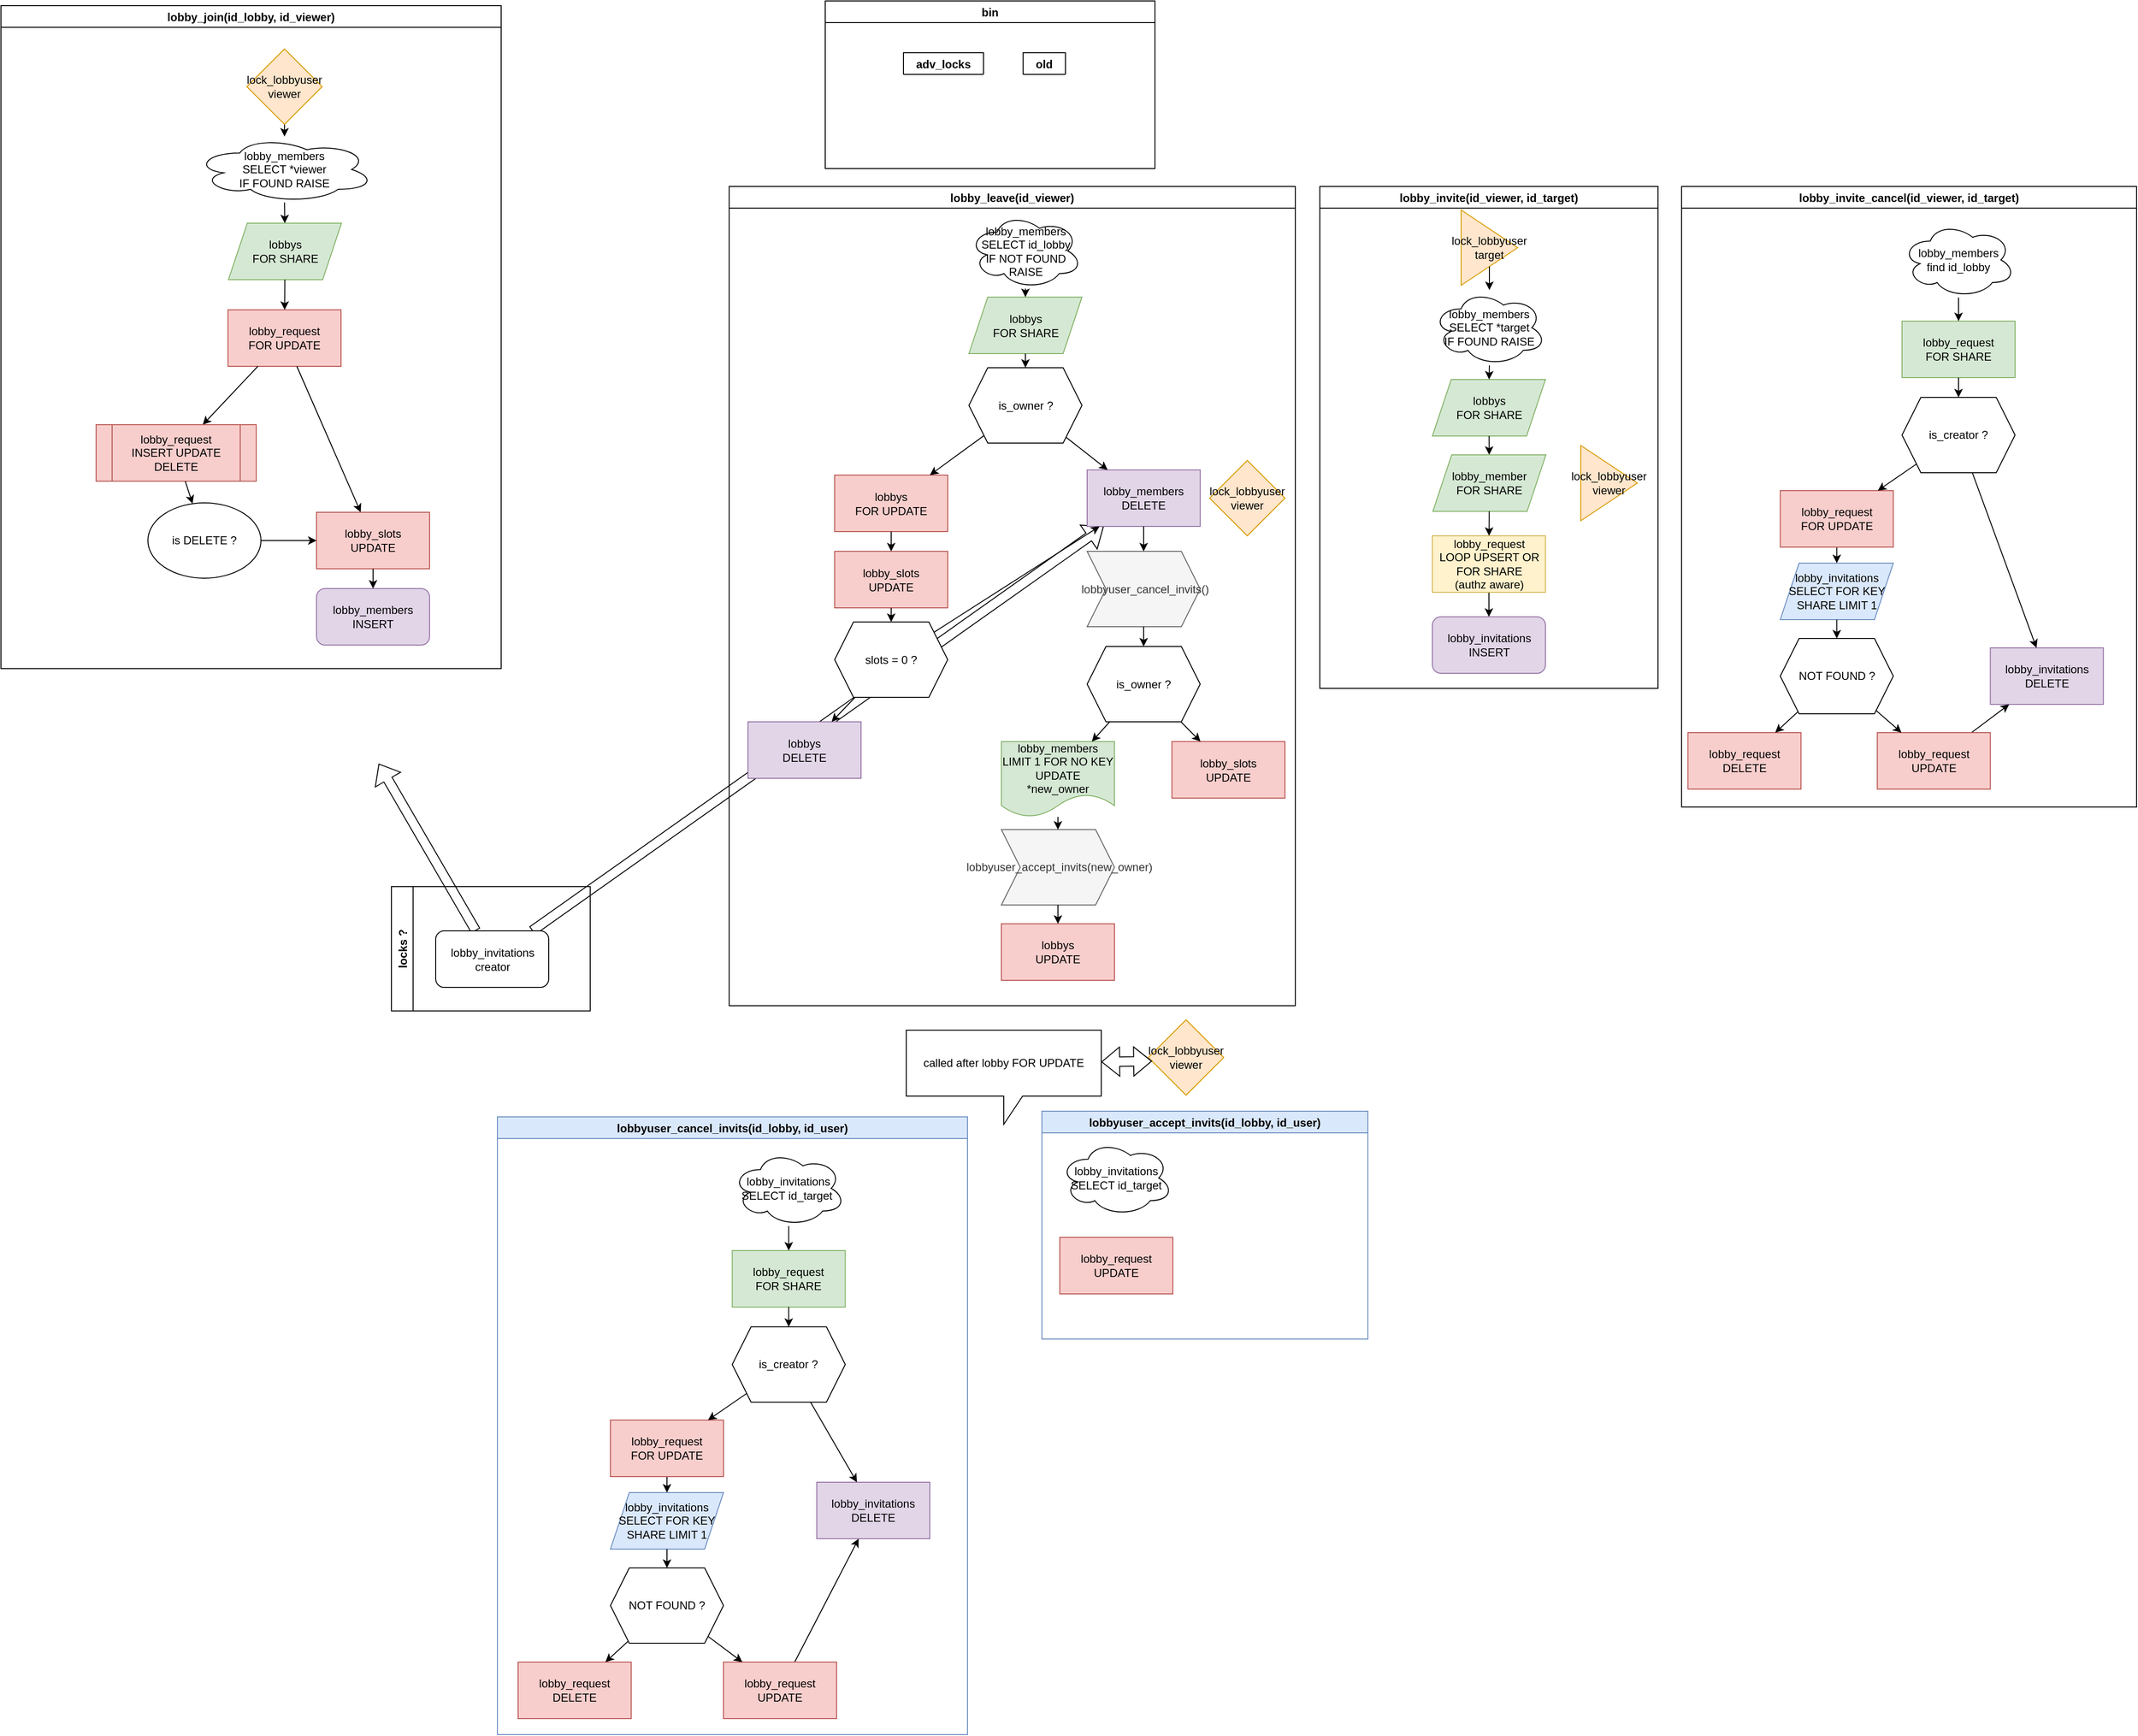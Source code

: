 <mxfile version="17.4.2" type="device"><diagram id="5n8HYII4dps_oQGfJcv4" name="Page-1"><mxGraphModel dx="3278" dy="1529" grid="0" gridSize="10" guides="1" tooltips="1" connect="1" arrows="1" fold="1" page="0" pageScale="1" pageWidth="827" pageHeight="1169" math="0" shadow="0"><root><mxCell id="0"/><mxCell id="1" parent="0"/><mxCell id="hnQhY3ajIWxAGkXiq8hO-2" value="" style="shape=flexArrow;endArrow=classic;html=1;rounded=0;" parent="1" source="hnQhY3ajIWxAGkXiq8hO-4" edge="1"><mxGeometry width="50" height="50" relative="1" as="geometry"><mxPoint x="-681" y="808" as="sourcePoint"/><mxPoint x="-715" y="590" as="targetPoint"/></mxGeometry></mxCell><mxCell id="hnQhY3ajIWxAGkXiq8hO-3" value="" style="shape=flexArrow;endArrow=classic;html=1;rounded=0;" parent="1" source="hnQhY3ajIWxAGkXiq8hO-4" target="jAlTLmNeURXq8MkzZGfx-34" edge="1"><mxGeometry width="50" height="50" relative="1" as="geometry"><mxPoint x="-600" y="710" as="sourcePoint"/><mxPoint x="-578.335" y="339" as="targetPoint"/></mxGeometry></mxCell><mxCell id="jAlTLmNeURXq8MkzZGfx-23" value="lobby_join(id_lobby, id_viewer)" style="swimlane;" parent="1" vertex="1"><mxGeometry x="-1116" y="-215" width="531" height="704" as="geometry"><mxRectangle x="-1070" y="6" width="87" height="23" as="alternateBounds"/></mxGeometry></mxCell><mxCell id="jAlTLmNeURXq8MkzZGfx-2" value="lobby_members&lt;br&gt;SELECT *viewer&lt;br&gt;IF FOUND RAISE" style="ellipse;shape=cloud;whiteSpace=wrap;html=1;" parent="jAlTLmNeURXq8MkzZGfx-23" vertex="1"><mxGeometry x="206" y="139" width="190" height="70" as="geometry"/></mxCell><mxCell id="jAlTLmNeURXq8MkzZGfx-5" value="lobbys&lt;br&gt;FOR SHARE" style="shape=parallelogram;perimeter=parallelogramPerimeter;whiteSpace=wrap;html=1;fixedSize=1;fillColor=#d5e8d4;strokeColor=#82b366;" parent="jAlTLmNeURXq8MkzZGfx-23" vertex="1"><mxGeometry x="241.5" y="231" width="120" height="60" as="geometry"/></mxCell><mxCell id="jAlTLmNeURXq8MkzZGfx-6" value="lobby_request&lt;br&gt;FOR UPDATE" style="rounded=0;whiteSpace=wrap;html=1;fillColor=#f8cecc;strokeColor=#b85450;" parent="jAlTLmNeURXq8MkzZGfx-23" vertex="1"><mxGeometry x="241" y="323" width="120" height="60" as="geometry"/></mxCell><mxCell id="jAlTLmNeURXq8MkzZGfx-8" value="" style="endArrow=classic;html=1;rounded=0;" parent="jAlTLmNeURXq8MkzZGfx-23" source="jAlTLmNeURXq8MkzZGfx-6" target="jAlTLmNeURXq8MkzZGfx-18" edge="1"><mxGeometry width="50" height="50" relative="1" as="geometry"><mxPoint x="206" y="406" as="sourcePoint"/><mxPoint x="254.333" y="511" as="targetPoint"/></mxGeometry></mxCell><mxCell id="jAlTLmNeURXq8MkzZGfx-9" value="" style="endArrow=classic;html=1;rounded=0;" parent="jAlTLmNeURXq8MkzZGfx-23" source="jAlTLmNeURXq8MkzZGfx-6" target="jAlTLmNeURXq8MkzZGfx-19" edge="1"><mxGeometry width="50" height="50" relative="1" as="geometry"><mxPoint x="292.25" y="456" as="sourcePoint"/><mxPoint x="395.111" y="511" as="targetPoint"/></mxGeometry></mxCell><mxCell id="jAlTLmNeURXq8MkzZGfx-12" value="" style="endArrow=classic;html=1;rounded=0;" parent="jAlTLmNeURXq8MkzZGfx-23" source="jAlTLmNeURXq8MkzZGfx-17" target="jAlTLmNeURXq8MkzZGfx-2" edge="1"><mxGeometry width="50" height="50" relative="1" as="geometry"><mxPoint x="301" y="94" as="sourcePoint"/><mxPoint x="706" y="366" as="targetPoint"/></mxGeometry></mxCell><mxCell id="jAlTLmNeURXq8MkzZGfx-13" value="" style="endArrow=classic;html=1;rounded=0;" parent="jAlTLmNeURXq8MkzZGfx-23" source="jAlTLmNeURXq8MkzZGfx-2" target="jAlTLmNeURXq8MkzZGfx-5" edge="1"><mxGeometry width="50" height="50" relative="1" as="geometry"><mxPoint x="656" y="416" as="sourcePoint"/><mxPoint x="416" y="276" as="targetPoint"/></mxGeometry></mxCell><mxCell id="jAlTLmNeURXq8MkzZGfx-14" value="" style="endArrow=classic;html=1;rounded=0;" parent="jAlTLmNeURXq8MkzZGfx-23" source="jAlTLmNeURXq8MkzZGfx-5" target="jAlTLmNeURXq8MkzZGfx-6" edge="1"><mxGeometry width="50" height="50" relative="1" as="geometry"><mxPoint x="311" y="286" as="sourcePoint"/><mxPoint x="311" y="246" as="targetPoint"/></mxGeometry></mxCell><mxCell id="jAlTLmNeURXq8MkzZGfx-17" value="lock_lobbyuser&lt;br&gt;viewer" style="rhombus;whiteSpace=wrap;html=1;fillColor=#ffe6cc;strokeColor=#d79b00;" parent="jAlTLmNeURXq8MkzZGfx-23" vertex="1"><mxGeometry x="261" y="46" width="80" height="80" as="geometry"/></mxCell><mxCell id="jAlTLmNeURXq8MkzZGfx-19" value="lobby_slots&lt;br&gt;UPDATE" style="rounded=0;whiteSpace=wrap;html=1;fillColor=#f8cecc;strokeColor=#b85450;" parent="jAlTLmNeURXq8MkzZGfx-23" vertex="1"><mxGeometry x="335" y="538" width="120" height="60" as="geometry"/></mxCell><mxCell id="jAlTLmNeURXq8MkzZGfx-20" value="lobby_members&lt;br&gt;INSERT" style="rounded=1;whiteSpace=wrap;html=1;fillColor=#e1d5e7;strokeColor=#9673a6;" parent="jAlTLmNeURXq8MkzZGfx-23" vertex="1"><mxGeometry x="335" y="619" width="120" height="60" as="geometry"/></mxCell><mxCell id="jAlTLmNeURXq8MkzZGfx-21" value="" style="endArrow=classic;html=1;rounded=0;" parent="jAlTLmNeURXq8MkzZGfx-23" source="jAlTLmNeURXq8MkzZGfx-19" target="jAlTLmNeURXq8MkzZGfx-20" edge="1"><mxGeometry width="50" height="50" relative="1" as="geometry"><mxPoint x="335.307" y="446" as="sourcePoint"/><mxPoint x="460" y="467" as="targetPoint"/></mxGeometry></mxCell><mxCell id="jAlTLmNeURXq8MkzZGfx-18" value="lobby_request&lt;br&gt;INSERT UPDATE DELETE" style="shape=process;whiteSpace=wrap;html=1;backgroundOutline=1;fillColor=#f8cecc;strokeColor=#b85450;" parent="jAlTLmNeURXq8MkzZGfx-23" vertex="1"><mxGeometry x="101" y="445" width="170" height="60" as="geometry"/></mxCell><mxCell id="Qg63kXAgQYJ6mXAfK4Oy-2" value="is DELETE ?" style="ellipse;whiteSpace=wrap;html=1;" parent="jAlTLmNeURXq8MkzZGfx-23" vertex="1"><mxGeometry x="156" y="528" width="120" height="80" as="geometry"/></mxCell><mxCell id="Qg63kXAgQYJ6mXAfK4Oy-3" value="" style="endArrow=classic;html=1;rounded=0;" parent="jAlTLmNeURXq8MkzZGfx-23" source="Qg63kXAgQYJ6mXAfK4Oy-2" target="jAlTLmNeURXq8MkzZGfx-19" edge="1"><mxGeometry width="50" height="50" relative="1" as="geometry"><mxPoint x="325.242" y="377" as="sourcePoint"/><mxPoint x="390.758" y="515" as="targetPoint"/></mxGeometry></mxCell><mxCell id="Qg63kXAgQYJ6mXAfK4Oy-4" value="" style="endArrow=classic;html=1;rounded=0;" parent="jAlTLmNeURXq8MkzZGfx-23" source="jAlTLmNeURXq8MkzZGfx-18" target="Qg63kXAgQYJ6mXAfK4Oy-2" edge="1"><mxGeometry width="50" height="50" relative="1" as="geometry"><mxPoint x="325.242" y="377" as="sourcePoint"/><mxPoint x="390.758" y="515" as="targetPoint"/></mxGeometry></mxCell><mxCell id="jAlTLmNeURXq8MkzZGfx-24" value="lobby_leave(id_viewer)" style="swimlane;" parent="1" vertex="1"><mxGeometry x="-343" y="-23" width="601" height="870" as="geometry"><mxRectangle x="-152" y="-74" width="96" height="23" as="alternateBounds"/></mxGeometry></mxCell><mxCell id="jAlTLmNeURXq8MkzZGfx-25" value="lobby_members&lt;br&gt;SELECT id_lobby&lt;br&gt;IF NOT FOUND RAISE" style="ellipse;shape=cloud;whiteSpace=wrap;html=1;" parent="jAlTLmNeURXq8MkzZGfx-24" vertex="1"><mxGeometry x="254.5" y="28.5" width="120" height="80" as="geometry"/></mxCell><mxCell id="jAlTLmNeURXq8MkzZGfx-26" value="lobbys&lt;br&gt;FOR SHARE" style="shape=parallelogram;perimeter=parallelogramPerimeter;whiteSpace=wrap;html=1;fixedSize=1;fillColor=#d5e8d4;strokeColor=#82b366;" parent="jAlTLmNeURXq8MkzZGfx-24" vertex="1"><mxGeometry x="254.5" y="117.5" width="120" height="60" as="geometry"/></mxCell><mxCell id="jAlTLmNeURXq8MkzZGfx-28" value="is_owner ?" style="shape=hexagon;perimeter=hexagonPerimeter2;whiteSpace=wrap;html=1;fixedSize=1;" parent="jAlTLmNeURXq8MkzZGfx-24" vertex="1"><mxGeometry x="254.5" y="192.5" width="120" height="80" as="geometry"/></mxCell><mxCell id="jAlTLmNeURXq8MkzZGfx-30" value="lobbys&lt;br&gt;FOR UPDATE" style="rounded=0;whiteSpace=wrap;html=1;fillColor=#f8cecc;strokeColor=#b85450;" parent="jAlTLmNeURXq8MkzZGfx-24" vertex="1"><mxGeometry x="112" y="306.5" width="120" height="60" as="geometry"/></mxCell><mxCell id="jAlTLmNeURXq8MkzZGfx-31" value="lobby_slots&lt;br&gt;UPDATE" style="rounded=0;whiteSpace=wrap;html=1;fillColor=#f8cecc;strokeColor=#b85450;" parent="jAlTLmNeURXq8MkzZGfx-24" vertex="1"><mxGeometry x="112" y="387.5" width="120" height="60" as="geometry"/></mxCell><mxCell id="jAlTLmNeURXq8MkzZGfx-32" value="slots = 0 ?" style="shape=hexagon;perimeter=hexagonPerimeter2;whiteSpace=wrap;html=1;fixedSize=1;" parent="jAlTLmNeURXq8MkzZGfx-24" vertex="1"><mxGeometry x="112" y="462.5" width="120" height="80" as="geometry"/></mxCell><mxCell id="jAlTLmNeURXq8MkzZGfx-33" value="lobbys&lt;br&gt;DELETE" style="rounded=0;whiteSpace=wrap;html=1;fillColor=#e1d5e7;strokeColor=#9673a6;" parent="jAlTLmNeURXq8MkzZGfx-24" vertex="1"><mxGeometry x="20" y="568.5" width="120" height="60" as="geometry"/></mxCell><mxCell id="jAlTLmNeURXq8MkzZGfx-34" value="lobby_members&lt;br&gt;DELETE" style="rounded=0;whiteSpace=wrap;html=1;fillColor=#e1d5e7;strokeColor=#9673a6;" parent="jAlTLmNeURXq8MkzZGfx-24" vertex="1"><mxGeometry x="380" y="301" width="120" height="60" as="geometry"/></mxCell><mxCell id="jAlTLmNeURXq8MkzZGfx-35" value="" style="endArrow=classic;html=1;rounded=0;" parent="jAlTLmNeURXq8MkzZGfx-24" source="jAlTLmNeURXq8MkzZGfx-25" target="jAlTLmNeURXq8MkzZGfx-26" edge="1"><mxGeometry width="50" height="50" relative="1" as="geometry"><mxPoint x="274" y="488.5" as="sourcePoint"/><mxPoint x="324" y="438.5" as="targetPoint"/></mxGeometry></mxCell><mxCell id="jAlTLmNeURXq8MkzZGfx-36" value="" style="endArrow=classic;html=1;rounded=0;" parent="jAlTLmNeURXq8MkzZGfx-24" source="jAlTLmNeURXq8MkzZGfx-26" target="jAlTLmNeURXq8MkzZGfx-28" edge="1"><mxGeometry width="50" height="50" relative="1" as="geometry"><mxPoint x="274" y="488.5" as="sourcePoint"/><mxPoint x="324" y="438.5" as="targetPoint"/></mxGeometry></mxCell><mxCell id="jAlTLmNeURXq8MkzZGfx-37" value="" style="endArrow=classic;html=1;rounded=0;" parent="jAlTLmNeURXq8MkzZGfx-24" source="jAlTLmNeURXq8MkzZGfx-28" target="jAlTLmNeURXq8MkzZGfx-30" edge="1"><mxGeometry width="50" height="50" relative="1" as="geometry"><mxPoint x="434" y="488.5" as="sourcePoint"/><mxPoint x="484" y="438.5" as="targetPoint"/></mxGeometry></mxCell><mxCell id="jAlTLmNeURXq8MkzZGfx-38" value="" style="endArrow=classic;html=1;rounded=0;" parent="jAlTLmNeURXq8MkzZGfx-24" source="jAlTLmNeURXq8MkzZGfx-30" target="jAlTLmNeURXq8MkzZGfx-31" edge="1"><mxGeometry width="50" height="50" relative="1" as="geometry"><mxPoint x="279.722" y="323.943" as="sourcePoint"/><mxPoint x="217.126" y="366.5" as="targetPoint"/></mxGeometry></mxCell><mxCell id="jAlTLmNeURXq8MkzZGfx-39" value="" style="endArrow=classic;html=1;rounded=0;" parent="jAlTLmNeURXq8MkzZGfx-24" source="jAlTLmNeURXq8MkzZGfx-31" target="jAlTLmNeURXq8MkzZGfx-32" edge="1"><mxGeometry width="50" height="50" relative="1" as="geometry"><mxPoint x="434" y="488.5" as="sourcePoint"/><mxPoint x="484" y="438.5" as="targetPoint"/></mxGeometry></mxCell><mxCell id="jAlTLmNeURXq8MkzZGfx-40" value="" style="endArrow=classic;html=1;rounded=0;" parent="jAlTLmNeURXq8MkzZGfx-24" source="jAlTLmNeURXq8MkzZGfx-32" target="jAlTLmNeURXq8MkzZGfx-33" edge="1"><mxGeometry width="50" height="50" relative="1" as="geometry"><mxPoint x="290" y="546.5" as="sourcePoint"/><mxPoint x="340" y="496.5" as="targetPoint"/></mxGeometry></mxCell><mxCell id="jAlTLmNeURXq8MkzZGfx-42" value="" style="endArrow=classic;html=1;rounded=0;" parent="jAlTLmNeURXq8MkzZGfx-24" source="jAlTLmNeURXq8MkzZGfx-28" target="jAlTLmNeURXq8MkzZGfx-34" edge="1"><mxGeometry width="50" height="50" relative="1" as="geometry"><mxPoint x="218.389" y="565.277" as="sourcePoint"/><mxPoint x="422" y="225" as="targetPoint"/></mxGeometry></mxCell><mxCell id="jAlTLmNeURXq8MkzZGfx-43" value="&amp;nbsp;lobbyuser_cancel_invits()" style="shape=step;perimeter=stepPerimeter;whiteSpace=wrap;html=1;fixedSize=1;fillColor=#f5f5f5;fontColor=#333333;strokeColor=#666666;" parent="jAlTLmNeURXq8MkzZGfx-24" vertex="1"><mxGeometry x="380" y="387.5" width="120" height="80" as="geometry"/></mxCell><mxCell id="jAlTLmNeURXq8MkzZGfx-44" value="is_owner ?" style="shape=hexagon;perimeter=hexagonPerimeter2;whiteSpace=wrap;html=1;fixedSize=1;" parent="jAlTLmNeURXq8MkzZGfx-24" vertex="1"><mxGeometry x="380" y="488.5" width="120" height="80" as="geometry"/></mxCell><mxCell id="jAlTLmNeURXq8MkzZGfx-45" value="lobby_members&lt;br&gt;LIMIT 1 FOR NO KEY UPDATE&lt;br&gt;*new_owner" style="shape=document;whiteSpace=wrap;html=1;boundedLbl=1;fillColor=#d5e8d4;strokeColor=#82b366;" parent="jAlTLmNeURXq8MkzZGfx-24" vertex="1"><mxGeometry x="289" y="589.5" width="120" height="80" as="geometry"/></mxCell><mxCell id="jAlTLmNeURXq8MkzZGfx-46" value="lobbys&lt;br&gt;UPDATE" style="rounded=0;whiteSpace=wrap;html=1;fillColor=#f8cecc;strokeColor=#b85450;" parent="jAlTLmNeURXq8MkzZGfx-24" vertex="1"><mxGeometry x="289" y="783" width="120" height="60" as="geometry"/></mxCell><mxCell id="jAlTLmNeURXq8MkzZGfx-47" value="&amp;nbsp;lobbyuser_accept_invits(new_owner)" style="shape=step;perimeter=stepPerimeter;whiteSpace=wrap;html=1;fixedSize=1;fillColor=#f5f5f5;fontColor=#333333;strokeColor=#666666;" parent="jAlTLmNeURXq8MkzZGfx-24" vertex="1"><mxGeometry x="289" y="683" width="120" height="80" as="geometry"/></mxCell><mxCell id="jAlTLmNeURXq8MkzZGfx-48" value="lobby_slots&lt;br&gt;UPDATE" style="rounded=0;whiteSpace=wrap;html=1;fillColor=#f8cecc;strokeColor=#b85450;" parent="jAlTLmNeURXq8MkzZGfx-24" vertex="1"><mxGeometry x="470" y="589.5" width="120" height="60" as="geometry"/></mxCell><mxCell id="jAlTLmNeURXq8MkzZGfx-50" value="" style="endArrow=classic;html=1;rounded=0;" parent="jAlTLmNeURXq8MkzZGfx-24" source="jAlTLmNeURXq8MkzZGfx-43" target="jAlTLmNeURXq8MkzZGfx-44" edge="1"><mxGeometry width="50" height="50" relative="1" as="geometry"><mxPoint x="440" y="443" as="sourcePoint"/><mxPoint x="465" y="492.5" as="targetPoint"/></mxGeometry></mxCell><mxCell id="jAlTLmNeURXq8MkzZGfx-52" value="" style="endArrow=classic;html=1;rounded=0;" parent="jAlTLmNeURXq8MkzZGfx-24" source="jAlTLmNeURXq8MkzZGfx-44" target="jAlTLmNeURXq8MkzZGfx-48" edge="1"><mxGeometry width="50" height="50" relative="1" as="geometry"><mxPoint x="465" y="572.5" as="sourcePoint"/><mxPoint x="465" y="624.5" as="targetPoint"/></mxGeometry></mxCell><mxCell id="jAlTLmNeURXq8MkzZGfx-53" value="" style="endArrow=classic;html=1;rounded=0;" parent="jAlTLmNeURXq8MkzZGfx-24" source="jAlTLmNeURXq8MkzZGfx-44" target="jAlTLmNeURXq8MkzZGfx-45" edge="1"><mxGeometry width="50" height="50" relative="1" as="geometry"><mxPoint x="511.813" y="690.874" as="sourcePoint"/><mxPoint x="553.75" y="714.5" as="targetPoint"/></mxGeometry></mxCell><mxCell id="jAlTLmNeURXq8MkzZGfx-193" value="" style="endArrow=classic;html=1;rounded=0;" parent="jAlTLmNeURXq8MkzZGfx-24" source="jAlTLmNeURXq8MkzZGfx-32" target="jAlTLmNeURXq8MkzZGfx-34" edge="1"><mxGeometry width="50" height="50" relative="1" as="geometry"><mxPoint x="143.667" y="552.5" as="sourcePoint"/><mxPoint x="315" y="328" as="targetPoint"/></mxGeometry></mxCell><mxCell id="jAlTLmNeURXq8MkzZGfx-233" value="lock_lobbyuser&lt;br&gt;viewer" style="rhombus;whiteSpace=wrap;html=1;fillColor=#ffe6cc;strokeColor=#d79b00;" parent="jAlTLmNeURXq8MkzZGfx-24" vertex="1"><mxGeometry x="510" y="291" width="80" height="80" as="geometry"/></mxCell><mxCell id="jAlTLmNeURXq8MkzZGfx-238" value="" style="endArrow=classic;html=1;rounded=0;" parent="jAlTLmNeURXq8MkzZGfx-24" source="jAlTLmNeURXq8MkzZGfx-34" target="jAlTLmNeURXq8MkzZGfx-43" edge="1"><mxGeometry width="50" height="50" relative="1" as="geometry"><mxPoint x="227.456" y="483.412" as="sourcePoint"/><mxPoint x="397" y="371" as="targetPoint"/></mxGeometry></mxCell><mxCell id="Qg63kXAgQYJ6mXAfK4Oy-5" value="" style="endArrow=classic;html=1;rounded=0;" parent="jAlTLmNeURXq8MkzZGfx-24" source="jAlTLmNeURXq8MkzZGfx-45" target="jAlTLmNeURXq8MkzZGfx-47" edge="1"><mxGeometry width="50" height="50" relative="1" as="geometry"><mxPoint x="413.96" y="578.5" as="sourcePoint"/><mxPoint x="395.04" y="599.5" as="targetPoint"/></mxGeometry></mxCell><mxCell id="Qg63kXAgQYJ6mXAfK4Oy-6" value="" style="endArrow=classic;html=1;rounded=0;" parent="jAlTLmNeURXq8MkzZGfx-24" source="jAlTLmNeURXq8MkzZGfx-47" target="jAlTLmNeURXq8MkzZGfx-46" edge="1"><mxGeometry width="50" height="50" relative="1" as="geometry"><mxPoint x="489.56" y="578.5" as="sourcePoint"/><mxPoint x="510.33" y="599.5" as="targetPoint"/></mxGeometry></mxCell><mxCell id="jAlTLmNeURXq8MkzZGfx-56" value="lobby_invite(id_viewer, id_target)" style="swimlane;" parent="1" vertex="1"><mxGeometry x="284" y="-23" width="359" height="533" as="geometry"><mxRectangle x="296" y="1" width="97" height="23" as="alternateBounds"/></mxGeometry></mxCell><mxCell id="jAlTLmNeURXq8MkzZGfx-58" value="lock_lobbyuser&lt;br&gt;target" style="triangle;whiteSpace=wrap;html=1;fillColor=#ffe6cc;strokeColor=#d79b00;" parent="jAlTLmNeURXq8MkzZGfx-56" vertex="1"><mxGeometry x="150" y="25" width="60" height="80" as="geometry"/></mxCell><mxCell id="jAlTLmNeURXq8MkzZGfx-59" value="lobby_members&lt;br&gt;SELECT *target&lt;br&gt;IF FOUND RAISE" style="ellipse;shape=cloud;whiteSpace=wrap;html=1;strokeColor=default;fillColor=default;" parent="jAlTLmNeURXq8MkzZGfx-56" vertex="1"><mxGeometry x="120" y="110" width="120" height="80" as="geometry"/></mxCell><mxCell id="jAlTLmNeURXq8MkzZGfx-61" value="lobbys&lt;br&gt;FOR SHARE" style="shape=parallelogram;perimeter=parallelogramPerimeter;whiteSpace=wrap;html=1;fixedSize=1;strokeColor=#82b366;fillColor=#d5e8d4;" parent="jAlTLmNeURXq8MkzZGfx-56" vertex="1"><mxGeometry x="119.5" y="205" width="120" height="60" as="geometry"/></mxCell><mxCell id="jAlTLmNeURXq8MkzZGfx-64" value="" style="endArrow=classic;html=1;rounded=0;" parent="jAlTLmNeURXq8MkzZGfx-56" source="jAlTLmNeURXq8MkzZGfx-58" target="jAlTLmNeURXq8MkzZGfx-59" edge="1"><mxGeometry width="50" height="50" relative="1" as="geometry"><mxPoint x="165.5" y="350" as="sourcePoint"/><mxPoint x="215.5" y="300" as="targetPoint"/></mxGeometry></mxCell><mxCell id="jAlTLmNeURXq8MkzZGfx-66" value="" style="endArrow=classic;html=1;rounded=0;" parent="jAlTLmNeURXq8MkzZGfx-56" source="jAlTLmNeURXq8MkzZGfx-61" target="jAlTLmNeURXq8MkzZGfx-237" edge="1"><mxGeometry width="50" height="50" relative="1" as="geometry"><mxPoint x="132.5" y="407" as="sourcePoint"/><mxPoint x="132" y="445" as="targetPoint"/></mxGeometry></mxCell><mxCell id="jAlTLmNeURXq8MkzZGfx-67" value="" style="endArrow=classic;html=1;rounded=0;" parent="jAlTLmNeURXq8MkzZGfx-56" source="jAlTLmNeURXq8MkzZGfx-93" target="jAlTLmNeURXq8MkzZGfx-92" edge="1"><mxGeometry width="50" height="50" relative="1" as="geometry"><mxPoint x="132" y="505" as="sourcePoint"/><mxPoint x="179.783" y="453.0" as="targetPoint"/></mxGeometry></mxCell><mxCell id="jAlTLmNeURXq8MkzZGfx-92" value="lobby_invitations&lt;br&gt;INSERT" style="rounded=1;whiteSpace=wrap;html=1;strokeColor=#9673a6;fillColor=#e1d5e7;gradientDirection=north;" parent="jAlTLmNeURXq8MkzZGfx-56" vertex="1"><mxGeometry x="119.5" y="457" width="120" height="60" as="geometry"/></mxCell><mxCell id="jAlTLmNeURXq8MkzZGfx-93" value="lobby_request&lt;br&gt;LOOP UPSERT OR FOR SHARE&lt;br&gt;(authz aware)" style="rounded=0;whiteSpace=wrap;html=1;strokeColor=#d6b656;fillColor=#fff2cc;" parent="jAlTLmNeURXq8MkzZGfx-56" vertex="1"><mxGeometry x="119.5" y="371" width="120" height="60" as="geometry"/></mxCell><mxCell id="jAlTLmNeURXq8MkzZGfx-237" value="lobby_member&lt;br&gt;FOR SHARE" style="shape=parallelogram;perimeter=parallelogramPerimeter;whiteSpace=wrap;html=1;fixedSize=1;strokeColor=#82b366;fillColor=#d5e8d4;" parent="jAlTLmNeURXq8MkzZGfx-56" vertex="1"><mxGeometry x="120" y="285" width="120" height="60" as="geometry"/></mxCell><mxCell id="jAlTLmNeURXq8MkzZGfx-235" value="lock_lobbyuser&lt;br&gt;viewer" style="triangle;whiteSpace=wrap;html=1;fillColor=#ffe6cc;strokeColor=#d79b00;" parent="jAlTLmNeURXq8MkzZGfx-56" vertex="1"><mxGeometry x="277" y="275" width="60" height="80" as="geometry"/></mxCell><mxCell id="Qg63kXAgQYJ6mXAfK4Oy-8" value="" style="endArrow=classic;html=1;rounded=0;" parent="jAlTLmNeURXq8MkzZGfx-56" source="jAlTLmNeURXq8MkzZGfx-237" target="jAlTLmNeURXq8MkzZGfx-93" edge="1"><mxGeometry width="50" height="50" relative="1" as="geometry"><mxPoint x="142.0" y="476" as="sourcePoint"/><mxPoint x="142.0" y="511" as="targetPoint"/></mxGeometry></mxCell><mxCell id="xJij7N_JYyVE2ilfTawM-10" value="" style="endArrow=classic;html=1;rounded=0;" parent="jAlTLmNeURXq8MkzZGfx-56" source="jAlTLmNeURXq8MkzZGfx-59" target="jAlTLmNeURXq8MkzZGfx-61" edge="1"><mxGeometry width="50" height="50" relative="1" as="geometry"><mxPoint x="190" y="95" as="sourcePoint"/><mxPoint x="190" y="120" as="targetPoint"/></mxGeometry></mxCell><mxCell id="jAlTLmNeURXq8MkzZGfx-95" value="lobbyuser_cancel_invits(id_lobby, id_user)" style="swimlane;strokeColor=#6c8ebf;fillColor=#dae8fc;gradientDirection=north;" parent="1" vertex="1"><mxGeometry x="-589" y="965" width="499" height="656" as="geometry"/></mxCell><mxCell id="jAlTLmNeURXq8MkzZGfx-173" value="lobby_invitations&lt;br&gt;SELECT id_target&amp;nbsp;" style="ellipse;shape=cloud;whiteSpace=wrap;html=1;strokeColor=default;fillColor=#FFFFFF;gradientColor=none;gradientDirection=north;" parent="jAlTLmNeURXq8MkzZGfx-95" vertex="1"><mxGeometry x="249.25" y="36" width="120" height="80" as="geometry"/></mxCell><mxCell id="jAlTLmNeURXq8MkzZGfx-174" value="lobby_request&lt;br&gt;FOR SHARE" style="rounded=0;whiteSpace=wrap;html=1;strokeColor=#82b366;fillColor=#d5e8d4;" parent="jAlTLmNeURXq8MkzZGfx-95" vertex="1"><mxGeometry x="249.25" y="142" width="120" height="60" as="geometry"/></mxCell><mxCell id="jAlTLmNeURXq8MkzZGfx-175" value="lobby_invitations&lt;br&gt;DELETE" style="rounded=0;whiteSpace=wrap;html=1;strokeColor=#9673a6;fillColor=#e1d5e7;" parent="jAlTLmNeURXq8MkzZGfx-95" vertex="1"><mxGeometry x="339" y="388" width="120" height="60" as="geometry"/></mxCell><mxCell id="jAlTLmNeURXq8MkzZGfx-176" value="lobby_invitations&lt;br&gt;SELECT FOR KEY SHARE LIMIT 1" style="shape=parallelogram;perimeter=parallelogramPerimeter;whiteSpace=wrap;html=1;fixedSize=1;strokeColor=#6c8ebf;fillColor=#dae8fc;" parent="jAlTLmNeURXq8MkzZGfx-95" vertex="1"><mxGeometry x="120" y="399" width="120" height="60" as="geometry"/></mxCell><mxCell id="jAlTLmNeURXq8MkzZGfx-178" value="" style="endArrow=classic;html=1;rounded=0;" parent="jAlTLmNeURXq8MkzZGfx-95" source="jAlTLmNeURXq8MkzZGfx-180" target="jAlTLmNeURXq8MkzZGfx-176" edge="1"><mxGeometry width="50" height="50" relative="1" as="geometry"><mxPoint x="-281.25" y="400" as="sourcePoint"/><mxPoint x="-319.107" y="548" as="targetPoint"/></mxGeometry></mxCell><mxCell id="jAlTLmNeURXq8MkzZGfx-180" value="lobby_request&lt;br&gt;FOR UPDATE" style="rounded=0;whiteSpace=wrap;html=1;strokeColor=#b85450;fillColor=#f8cecc;" parent="jAlTLmNeURXq8MkzZGfx-95" vertex="1"><mxGeometry x="120" y="322" width="120" height="60" as="geometry"/></mxCell><mxCell id="jAlTLmNeURXq8MkzZGfx-181" value="is_creator ?" style="shape=hexagon;perimeter=hexagonPerimeter2;whiteSpace=wrap;html=1;fixedSize=1;" parent="jAlTLmNeURXq8MkzZGfx-95" vertex="1"><mxGeometry x="249.25" y="223" width="120" height="80" as="geometry"/></mxCell><mxCell id="jAlTLmNeURXq8MkzZGfx-182" value="" style="endArrow=classic;html=1;rounded=0;" parent="jAlTLmNeURXq8MkzZGfx-95" source="jAlTLmNeURXq8MkzZGfx-181" target="jAlTLmNeURXq8MkzZGfx-180" edge="1"><mxGeometry width="50" height="50" relative="1" as="geometry"><mxPoint x="-257.25" y="286" as="sourcePoint"/><mxPoint x="-231.25" y="243" as="targetPoint"/></mxGeometry></mxCell><mxCell id="jAlTLmNeURXq8MkzZGfx-183" value="" style="endArrow=classic;html=1;rounded=0;" parent="jAlTLmNeURXq8MkzZGfx-95" source="jAlTLmNeURXq8MkzZGfx-181" target="jAlTLmNeURXq8MkzZGfx-175" edge="1"><mxGeometry width="50" height="50" relative="1" as="geometry"><mxPoint x="-250.871" y="411" as="sourcePoint"/><mxPoint x="-213.629" y="438" as="targetPoint"/></mxGeometry></mxCell><mxCell id="jAlTLmNeURXq8MkzZGfx-189" value="" style="endArrow=classic;html=1;rounded=0;" parent="jAlTLmNeURXq8MkzZGfx-95" source="jAlTLmNeURXq8MkzZGfx-173" target="jAlTLmNeURXq8MkzZGfx-174" edge="1"><mxGeometry width="50" height="50" relative="1" as="geometry"><mxPoint x="309.25" y="124" as="sourcePoint"/><mxPoint x="-258.5" y="513.49" as="targetPoint"/></mxGeometry></mxCell><mxCell id="jAlTLmNeURXq8MkzZGfx-41" value="" style="endArrow=classic;html=1;rounded=0;" parent="jAlTLmNeURXq8MkzZGfx-95" source="jAlTLmNeURXq8MkzZGfx-174" target="jAlTLmNeURXq8MkzZGfx-181" edge="1"><mxGeometry width="50" height="50" relative="1" as="geometry"><mxPoint x="-964.025" y="647.95" as="sourcePoint"/><mxPoint x="-1022.517" y="689.5" as="targetPoint"/></mxGeometry></mxCell><mxCell id="Qg63kXAgQYJ6mXAfK4Oy-13" value="" style="endArrow=classic;html=1;rounded=0;" parent="jAlTLmNeURXq8MkzZGfx-95" source="Qg63kXAgQYJ6mXAfK4Oy-18" target="jAlTLmNeURXq8MkzZGfx-175" edge="1"><mxGeometry width="50" height="50" relative="1" as="geometry"><mxPoint x="313" y="527" as="sourcePoint"/><mxPoint x="256.265" y="507" as="targetPoint"/></mxGeometry></mxCell><mxCell id="Qg63kXAgQYJ6mXAfK4Oy-18" value="lobby_request&lt;br&gt;UPDATE" style="rounded=0;whiteSpace=wrap;html=1;strokeColor=#b85450;fillColor=#f8cecc;" parent="jAlTLmNeURXq8MkzZGfx-95" vertex="1"><mxGeometry x="240" y="579" width="120" height="60" as="geometry"/></mxCell><mxCell id="Qg63kXAgQYJ6mXAfK4Oy-19" value="lobby_request&lt;br&gt;DELETE" style="rounded=0;whiteSpace=wrap;html=1;strokeColor=#b85450;fillColor=#f8cecc;" parent="jAlTLmNeURXq8MkzZGfx-95" vertex="1"><mxGeometry x="22" y="579" width="120" height="60" as="geometry"/></mxCell><mxCell id="Qg63kXAgQYJ6mXAfK4Oy-20" value="NOT FOUND ?" style="shape=hexagon;perimeter=hexagonPerimeter2;whiteSpace=wrap;html=1;fixedSize=1;" parent="jAlTLmNeURXq8MkzZGfx-95" vertex="1"><mxGeometry x="120" y="479" width="120" height="80" as="geometry"/></mxCell><mxCell id="Qg63kXAgQYJ6mXAfK4Oy-21" value="" style="endArrow=classic;html=1;rounded=0;" parent="jAlTLmNeURXq8MkzZGfx-95" source="jAlTLmNeURXq8MkzZGfx-176" target="Qg63kXAgQYJ6mXAfK4Oy-20" edge="1"><mxGeometry width="50" height="50" relative="1" as="geometry"><mxPoint x="279.494" y="606" as="sourcePoint"/><mxPoint x="407.506" y="409.0" as="targetPoint"/></mxGeometry></mxCell><mxCell id="Qg63kXAgQYJ6mXAfK4Oy-22" value="" style="endArrow=classic;html=1;rounded=0;" parent="jAlTLmNeURXq8MkzZGfx-95" source="Qg63kXAgQYJ6mXAfK4Oy-20" target="Qg63kXAgQYJ6mXAfK4Oy-19" edge="1"><mxGeometry width="50" height="50" relative="1" as="geometry"><mxPoint x="185.625" y="469.0" as="sourcePoint"/><mxPoint x="181.833" y="495" as="targetPoint"/></mxGeometry></mxCell><mxCell id="Qg63kXAgQYJ6mXAfK4Oy-23" value="" style="endArrow=classic;html=1;rounded=0;" parent="jAlTLmNeURXq8MkzZGfx-95" source="Qg63kXAgQYJ6mXAfK4Oy-20" target="Qg63kXAgQYJ6mXAfK4Oy-18" edge="1"><mxGeometry width="50" height="50" relative="1" as="geometry"><mxPoint x="134.879" y="572.757" as="sourcePoint"/><mxPoint x="98.673" y="606" as="targetPoint"/></mxGeometry></mxCell><mxCell id="jAlTLmNeURXq8MkzZGfx-114" value="lobbyuser_accept_invits(id_lobby, id_user)" style="swimlane;strokeColor=#6c8ebf;fillColor=#dae8fc;gradientDirection=north;startSize=23;" parent="1" vertex="1"><mxGeometry x="-11" y="959" width="346" height="242" as="geometry"/></mxCell><mxCell id="jAlTLmNeURXq8MkzZGfx-116" value="lobby_request&lt;br&gt;UPDATE" style="rounded=0;whiteSpace=wrap;html=1;strokeColor=#b85450;fillColor=#f8cecc;gradientDirection=north;" parent="jAlTLmNeURXq8MkzZGfx-114" vertex="1"><mxGeometry x="19" y="134" width="120" height="60" as="geometry"/></mxCell><mxCell id="jAlTLmNeURXq8MkzZGfx-240" value="lobby_invitations&lt;br&gt;SELECT id_target" style="ellipse;shape=cloud;whiteSpace=wrap;html=1;strokeColor=default;fillColor=#FFFFFF;gradientColor=none;gradientDirection=north;" parent="jAlTLmNeURXq8MkzZGfx-114" vertex="1"><mxGeometry x="19" y="31" width="120" height="80" as="geometry"/></mxCell><mxCell id="jAlTLmNeURXq8MkzZGfx-140" value="lobby_invite_cancel(id_viewer, id_target)" style="swimlane;strokeColor=default;fillColor=default;" parent="1" vertex="1"><mxGeometry x="668" y="-23" width="483" height="659" as="geometry"><mxRectangle x="233" y="94" width="141" height="23" as="alternateBounds"/></mxGeometry></mxCell><mxCell id="jAlTLmNeURXq8MkzZGfx-141" value="lobby_members&lt;br&gt;find id_lobby" style="ellipse;shape=cloud;whiteSpace=wrap;html=1;strokeColor=default;fillColor=default;" parent="jAlTLmNeURXq8MkzZGfx-140" vertex="1"><mxGeometry x="234" y="38" width="120" height="80" as="geometry"/></mxCell><mxCell id="Qg63kXAgQYJ6mXAfK4Oy-24" value="lobby_request&lt;br&gt;FOR SHARE" style="rounded=0;whiteSpace=wrap;html=1;strokeColor=#82b366;fillColor=#d5e8d4;" parent="jAlTLmNeURXq8MkzZGfx-140" vertex="1"><mxGeometry x="234" y="143" width="120" height="60" as="geometry"/></mxCell><mxCell id="Qg63kXAgQYJ6mXAfK4Oy-25" value="lobby_invitations&lt;br&gt;DELETE" style="rounded=0;whiteSpace=wrap;html=1;strokeColor=#9673a6;fillColor=#e1d5e7;" parent="jAlTLmNeURXq8MkzZGfx-140" vertex="1"><mxGeometry x="327.75" y="490" width="120" height="60" as="geometry"/></mxCell><mxCell id="Qg63kXAgQYJ6mXAfK4Oy-26" value="lobby_invitations&lt;br&gt;SELECT FOR KEY SHARE LIMIT 1" style="shape=parallelogram;perimeter=parallelogramPerimeter;whiteSpace=wrap;html=1;fixedSize=1;strokeColor=#6c8ebf;fillColor=#dae8fc;" parent="jAlTLmNeURXq8MkzZGfx-140" vertex="1"><mxGeometry x="104.75" y="400" width="120" height="60" as="geometry"/></mxCell><mxCell id="Qg63kXAgQYJ6mXAfK4Oy-27" value="" style="endArrow=classic;html=1;rounded=0;" parent="jAlTLmNeURXq8MkzZGfx-140" source="Qg63kXAgQYJ6mXAfK4Oy-28" target="Qg63kXAgQYJ6mXAfK4Oy-26" edge="1"><mxGeometry width="50" height="50" relative="1" as="geometry"><mxPoint x="292.5" y="-564" as="sourcePoint"/><mxPoint x="254.643" y="-416" as="targetPoint"/></mxGeometry></mxCell><mxCell id="Qg63kXAgQYJ6mXAfK4Oy-28" value="lobby_request&lt;br&gt;FOR UPDATE" style="rounded=0;whiteSpace=wrap;html=1;strokeColor=#b85450;fillColor=#f8cecc;" parent="jAlTLmNeURXq8MkzZGfx-140" vertex="1"><mxGeometry x="104.75" y="323" width="120" height="60" as="geometry"/></mxCell><mxCell id="Qg63kXAgQYJ6mXAfK4Oy-29" value="is_creator ?" style="shape=hexagon;perimeter=hexagonPerimeter2;whiteSpace=wrap;html=1;fixedSize=1;" parent="jAlTLmNeURXq8MkzZGfx-140" vertex="1"><mxGeometry x="234" y="224" width="120" height="80" as="geometry"/></mxCell><mxCell id="Qg63kXAgQYJ6mXAfK4Oy-30" value="" style="endArrow=classic;html=1;rounded=0;" parent="jAlTLmNeURXq8MkzZGfx-140" source="Qg63kXAgQYJ6mXAfK4Oy-29" target="Qg63kXAgQYJ6mXAfK4Oy-28" edge="1"><mxGeometry width="50" height="50" relative="1" as="geometry"><mxPoint x="316.5" y="-678" as="sourcePoint"/><mxPoint x="342.5" y="-721" as="targetPoint"/></mxGeometry></mxCell><mxCell id="Qg63kXAgQYJ6mXAfK4Oy-31" value="" style="endArrow=classic;html=1;rounded=0;" parent="jAlTLmNeURXq8MkzZGfx-140" source="Qg63kXAgQYJ6mXAfK4Oy-29" target="Qg63kXAgQYJ6mXAfK4Oy-25" edge="1"><mxGeometry width="50" height="50" relative="1" as="geometry"><mxPoint x="322.879" y="-553" as="sourcePoint"/><mxPoint x="360.121" y="-526" as="targetPoint"/></mxGeometry></mxCell><mxCell id="Qg63kXAgQYJ6mXAfK4Oy-32" value="" style="endArrow=classic;html=1;rounded=0;" parent="jAlTLmNeURXq8MkzZGfx-140" source="jAlTLmNeURXq8MkzZGfx-141" target="Qg63kXAgQYJ6mXAfK4Oy-24" edge="1"><mxGeometry width="50" height="50" relative="1" as="geometry"><mxPoint x="294" y="117.0" as="sourcePoint"/><mxPoint x="315.25" y="-450.51" as="targetPoint"/></mxGeometry></mxCell><mxCell id="Qg63kXAgQYJ6mXAfK4Oy-33" value="" style="endArrow=classic;html=1;rounded=0;" parent="jAlTLmNeURXq8MkzZGfx-140" source="Qg63kXAgQYJ6mXAfK4Oy-24" target="Qg63kXAgQYJ6mXAfK4Oy-29" edge="1"><mxGeometry width="50" height="50" relative="1" as="geometry"><mxPoint x="-390.275" y="-316.05" as="sourcePoint"/><mxPoint x="-448.767" y="-274.5" as="targetPoint"/></mxGeometry></mxCell><mxCell id="Qg63kXAgQYJ6mXAfK4Oy-34" value="" style="endArrow=classic;html=1;rounded=0;" parent="jAlTLmNeURXq8MkzZGfx-140" source="Qg63kXAgQYJ6mXAfK4Oy-35" target="Qg63kXAgQYJ6mXAfK4Oy-25" edge="1"><mxGeometry width="50" height="50" relative="1" as="geometry"><mxPoint x="886.75" y="-437" as="sourcePoint"/><mxPoint x="830.015" y="-457" as="targetPoint"/></mxGeometry></mxCell><mxCell id="Qg63kXAgQYJ6mXAfK4Oy-35" value="lobby_request&lt;br&gt;UPDATE" style="rounded=0;whiteSpace=wrap;html=1;strokeColor=#b85450;fillColor=#f8cecc;" parent="jAlTLmNeURXq8MkzZGfx-140" vertex="1"><mxGeometry x="207.75" y="580" width="120" height="60" as="geometry"/></mxCell><mxCell id="Qg63kXAgQYJ6mXAfK4Oy-36" value="lobby_request&lt;br&gt;DELETE" style="rounded=0;whiteSpace=wrap;html=1;strokeColor=#b85450;fillColor=#f8cecc;" parent="jAlTLmNeURXq8MkzZGfx-140" vertex="1"><mxGeometry x="6.75" y="580" width="120" height="60" as="geometry"/></mxCell><mxCell id="Qg63kXAgQYJ6mXAfK4Oy-37" value="NOT FOUND ?" style="shape=hexagon;perimeter=hexagonPerimeter2;whiteSpace=wrap;html=1;fixedSize=1;" parent="jAlTLmNeURXq8MkzZGfx-140" vertex="1"><mxGeometry x="104.75" y="480" width="120" height="80" as="geometry"/></mxCell><mxCell id="Qg63kXAgQYJ6mXAfK4Oy-38" value="" style="endArrow=classic;html=1;rounded=0;" parent="jAlTLmNeURXq8MkzZGfx-140" source="Qg63kXAgQYJ6mXAfK4Oy-26" target="Qg63kXAgQYJ6mXAfK4Oy-37" edge="1"><mxGeometry width="50" height="50" relative="1" as="geometry"><mxPoint x="853.244" y="-358" as="sourcePoint"/><mxPoint x="981.256" y="-555.0" as="targetPoint"/></mxGeometry></mxCell><mxCell id="Qg63kXAgQYJ6mXAfK4Oy-39" value="" style="endArrow=classic;html=1;rounded=0;" parent="jAlTLmNeURXq8MkzZGfx-140" source="Qg63kXAgQYJ6mXAfK4Oy-37" target="Qg63kXAgQYJ6mXAfK4Oy-36" edge="1"><mxGeometry width="50" height="50" relative="1" as="geometry"><mxPoint x="759.375" y="-495.0" as="sourcePoint"/><mxPoint x="755.583" y="-469" as="targetPoint"/></mxGeometry></mxCell><mxCell id="Qg63kXAgQYJ6mXAfK4Oy-40" value="" style="endArrow=classic;html=1;rounded=0;" parent="jAlTLmNeURXq8MkzZGfx-140" source="Qg63kXAgQYJ6mXAfK4Oy-37" target="Qg63kXAgQYJ6mXAfK4Oy-35" edge="1"><mxGeometry width="50" height="50" relative="1" as="geometry"><mxPoint x="708.629" y="-391.243" as="sourcePoint"/><mxPoint x="672.423" y="-358" as="targetPoint"/></mxGeometry></mxCell><mxCell id="jAlTLmNeURXq8MkzZGfx-239" value="called after lobby FOR UPDATE" style="shape=callout;whiteSpace=wrap;html=1;perimeter=calloutPerimeter;strokeColor=default;fillColor=#FFFFFF;gradientColor=none;gradientDirection=north;" parent="1" vertex="1"><mxGeometry x="-155" y="873" width="207" height="100" as="geometry"/></mxCell><mxCell id="hnQhY3ajIWxAGkXiq8hO-1" value="locks ?" style="swimlane;horizontal=0;" parent="1" vertex="1"><mxGeometry x="-701.5" y="720.5" width="211" height="132" as="geometry"/></mxCell><mxCell id="hnQhY3ajIWxAGkXiq8hO-4" value="lobby_invitations creator" style="rounded=1;whiteSpace=wrap;html=1;" parent="hnQhY3ajIWxAGkXiq8hO-1" vertex="1"><mxGeometry x="47" y="47" width="120" height="60" as="geometry"/></mxCell><mxCell id="hnQhY3ajIWxAGkXiq8hO-6" value="lock_lobbyuser&lt;br&gt;viewer" style="rhombus;whiteSpace=wrap;html=1;fillColor=#ffe6cc;strokeColor=#d79b00;" parent="1" vertex="1"><mxGeometry x="102" y="862" width="80" height="80" as="geometry"/></mxCell><mxCell id="hnQhY3ajIWxAGkXiq8hO-7" value="" style="shape=flexArrow;endArrow=classic;startArrow=classic;html=1;rounded=0;" parent="1" source="jAlTLmNeURXq8MkzZGfx-239" target="hnQhY3ajIWxAGkXiq8hO-6" edge="1"><mxGeometry width="100" height="100" relative="1" as="geometry"><mxPoint x="38" y="739" as="sourcePoint"/><mxPoint x="138" y="639" as="targetPoint"/></mxGeometry></mxCell><mxCell id="hnQhY3ajIWxAGkXiq8hO-10" value="bin" style="swimlane;" parent="1" vertex="1"><mxGeometry x="-241" y="-220" width="350" height="178" as="geometry"/></mxCell><mxCell id="jAlTLmNeURXq8MkzZGfx-199" value="old" style="swimlane;strokeColor=default;fillColor=#FFFFFF;gradientColor=none;gradientDirection=north;" parent="hnQhY3ajIWxAGkXiq8hO-10" vertex="1" collapsed="1"><mxGeometry x="210" y="55" width="45" height="23" as="geometry"><mxRectangle x="-464" y="-1109" width="1355" height="974" as="alternateBounds"/></mxGeometry></mxCell><mxCell id="jAlTLmNeURXq8MkzZGfx-160" value="lobbyuser_cancel_invits" style="swimlane;strokeColor=#6c8ebf;fillColor=#dae8fc;gradientDirection=north;" parent="jAlTLmNeURXq8MkzZGfx-199" vertex="1"><mxGeometry x="17" y="47" width="273" height="461" as="geometry"><mxRectangle x="17" y="47" width="166" height="23" as="alternateBounds"/></mxGeometry></mxCell><mxCell id="jAlTLmNeURXq8MkzZGfx-161" value="lobby_invitations&lt;br&gt;DELETE" style="rounded=0;whiteSpace=wrap;html=1;strokeColor=#9673a6;fillColor=#e1d5e7;" parent="jAlTLmNeURXq8MkzZGfx-160" vertex="1"><mxGeometry x="90.5" y="43" width="120" height="60" as="geometry"/></mxCell><mxCell id="jAlTLmNeURXq8MkzZGfx-162" value="lobby_invitations&lt;br&gt;SELECT FOR KEY SHARE LIMIT 1 SKIP LOCKED" style="shape=parallelogram;perimeter=parallelogramPerimeter;whiteSpace=wrap;html=1;fixedSize=1;strokeColor=#6c8ebf;fillColor=#dae8fc;" parent="jAlTLmNeURXq8MkzZGfx-160" vertex="1"><mxGeometry x="29" y="310" width="120" height="60" as="geometry"/></mxCell><mxCell id="jAlTLmNeURXq8MkzZGfx-163" value="lobby_request&lt;br&gt;FOR UPDATE" style="rounded=0;whiteSpace=wrap;html=1;strokeColor=#b85450;fillColor=#f8cecc;" parent="jAlTLmNeURXq8MkzZGfx-160" vertex="1"><mxGeometry x="29" y="231" width="120" height="60" as="geometry"/></mxCell><mxCell id="jAlTLmNeURXq8MkzZGfx-164" value="" style="endArrow=classic;html=1;rounded=0;exitX=0.5;exitY=1;exitDx=0;exitDy=0;" parent="jAlTLmNeURXq8MkzZGfx-160" source="jAlTLmNeURXq8MkzZGfx-163" target="jAlTLmNeURXq8MkzZGfx-162" edge="1"><mxGeometry width="50" height="50" relative="1" as="geometry"><mxPoint x="-261.214" y="171" as="sourcePoint"/><mxPoint x="-263.786" y="216" as="targetPoint"/></mxGeometry></mxCell><mxCell id="jAlTLmNeURXq8MkzZGfx-165" value="" style="endArrow=classic;html=1;rounded=0;" parent="jAlTLmNeURXq8MkzZGfx-160" source="jAlTLmNeURXq8MkzZGfx-162" target="jAlTLmNeURXq8MkzZGfx-169" edge="1"><mxGeometry width="50" height="50" relative="1" as="geometry"><mxPoint x="-275.5" y="325" as="sourcePoint"/><mxPoint x="-524.773" y="376" as="targetPoint"/></mxGeometry></mxCell><mxCell id="jAlTLmNeURXq8MkzZGfx-166" value="is_creator ?" style="shape=hexagon;perimeter=hexagonPerimeter2;whiteSpace=wrap;html=1;fixedSize=1;strokeColor=default;fillColor=default;" parent="jAlTLmNeURXq8MkzZGfx-160" vertex="1"><mxGeometry x="90.5" y="122" width="120" height="80" as="geometry"/></mxCell><mxCell id="jAlTLmNeURXq8MkzZGfx-167" value="" style="endArrow=classic;html=1;rounded=0;" parent="jAlTLmNeURXq8MkzZGfx-160" source="jAlTLmNeURXq8MkzZGfx-161" target="jAlTLmNeURXq8MkzZGfx-166" edge="1"><mxGeometry width="50" height="50" relative="1" as="geometry"><mxPoint x="-541.5" y="290" as="sourcePoint"/><mxPoint x="-491.5" y="240" as="targetPoint"/></mxGeometry></mxCell><mxCell id="jAlTLmNeURXq8MkzZGfx-168" value="" style="endArrow=classic;html=1;rounded=0;" parent="jAlTLmNeURXq8MkzZGfx-160" source="jAlTLmNeURXq8MkzZGfx-166" target="jAlTLmNeURXq8MkzZGfx-163" edge="1"><mxGeometry width="50" height="50" relative="1" as="geometry"><mxPoint x="-541.5" y="290" as="sourcePoint"/><mxPoint x="-491.5" y="240" as="targetPoint"/></mxGeometry></mxCell><mxCell id="jAlTLmNeURXq8MkzZGfx-169" value="lobby_request&lt;br&gt;DELETE UPDATE" style="shape=process;whiteSpace=wrap;html=1;backgroundOutline=1;strokeColor=#b85450;fillColor=#f8cecc;gradientDirection=north;" parent="jAlTLmNeURXq8MkzZGfx-160" vertex="1"><mxGeometry x="23.5" y="386" width="131" height="60" as="geometry"/></mxCell><mxCell id="jAlTLmNeURXq8MkzZGfx-170" value="" style="curved=1;endArrow=classic;html=1;rounded=0;" parent="jAlTLmNeURXq8MkzZGfx-160" source="jAlTLmNeURXq8MkzZGfx-166" target="jAlTLmNeURXq8MkzZGfx-161" edge="1"><mxGeometry width="50" height="50" relative="1" as="geometry"><mxPoint x="271" y="198" as="sourcePoint"/><mxPoint x="118" y="111" as="targetPoint"/><Array as="points"><mxPoint x="252" y="148"/><mxPoint x="269" y="102"/></Array></mxGeometry></mxCell><mxCell id="jAlTLmNeURXq8MkzZGfx-171" value="" style="curved=1;endArrow=classic;html=1;rounded=0;" parent="jAlTLmNeURXq8MkzZGfx-160" source="jAlTLmNeURXq8MkzZGfx-169" target="jAlTLmNeURXq8MkzZGfx-161" edge="1"><mxGeometry width="50" height="50" relative="1" as="geometry"><mxPoint x="68" y="161" as="sourcePoint"/><mxPoint x="118" y="111" as="targetPoint"/><Array as="points"><mxPoint x="10" y="413"/><mxPoint x="2" y="361"/><mxPoint x="36" y="98"/></Array></mxGeometry></mxCell><mxCell id="jAlTLmNeURXq8MkzZGfx-68" value="lobby_invite_cancel" style="swimlane;strokeColor=default;fillColor=default;" parent="jAlTLmNeURXq8MkzZGfx-199" vertex="1"><mxGeometry x="310" y="45" width="276" height="526" as="geometry"><mxRectangle x="236" y="-720" width="141" height="23" as="alternateBounds"/></mxGeometry></mxCell><mxCell id="jAlTLmNeURXq8MkzZGfx-69" value="lobby_members&lt;br&gt;SELECT id_lobby" style="ellipse;shape=cloud;whiteSpace=wrap;html=1;strokeColor=default;fillColor=default;" parent="jAlTLmNeURXq8MkzZGfx-68" vertex="1"><mxGeometry x="78" y="28" width="120" height="80" as="geometry"/></mxCell><mxCell id="jAlTLmNeURXq8MkzZGfx-70" value="lobby_invitations&lt;br&gt;DELETE" style="rounded=0;whiteSpace=wrap;html=1;strokeColor=#9673a6;fillColor=#e1d5e7;" parent="jAlTLmNeURXq8MkzZGfx-68" vertex="1"><mxGeometry x="78" y="121" width="120" height="60" as="geometry"/></mxCell><mxCell id="jAlTLmNeURXq8MkzZGfx-79" value="" style="endArrow=classic;html=1;rounded=0;" parent="jAlTLmNeURXq8MkzZGfx-68" source="jAlTLmNeURXq8MkzZGfx-69" target="jAlTLmNeURXq8MkzZGfx-70" edge="1"><mxGeometry width="50" height="50" relative="1" as="geometry"><mxPoint x="179" y="128" as="sourcePoint"/><mxPoint x="179" y="144" as="targetPoint"/></mxGeometry></mxCell><mxCell id="jAlTLmNeURXq8MkzZGfx-74" value="lobby_invitations&lt;br&gt;SELECT FOR KEY SHARE LIMIT 1 SKIP LOCKED" style="shape=parallelogram;perimeter=parallelogramPerimeter;whiteSpace=wrap;html=1;fixedSize=1;strokeColor=#6c8ebf;fillColor=#dae8fc;" parent="jAlTLmNeURXq8MkzZGfx-68" vertex="1"><mxGeometry x="22" y="378" width="120" height="60" as="geometry"/></mxCell><mxCell id="jAlTLmNeURXq8MkzZGfx-71" value="lobby_request&lt;br&gt;FOR UPDATE" style="rounded=0;whiteSpace=wrap;html=1;strokeColor=#b85450;fillColor=#f8cecc;" parent="jAlTLmNeURXq8MkzZGfx-68" vertex="1"><mxGeometry x="22" y="301" width="120" height="60" as="geometry"/></mxCell><mxCell id="jAlTLmNeURXq8MkzZGfx-80" value="" style="endArrow=classic;html=1;rounded=0;exitX=0.5;exitY=1;exitDx=0;exitDy=0;" parent="jAlTLmNeURXq8MkzZGfx-68" source="jAlTLmNeURXq8MkzZGfx-71" target="jAlTLmNeURXq8MkzZGfx-74" edge="1"><mxGeometry width="50" height="50" relative="1" as="geometry"><mxPoint x="341.286" y="250" as="sourcePoint"/><mxPoint x="338.714" y="295" as="targetPoint"/></mxGeometry></mxCell><mxCell id="jAlTLmNeURXq8MkzZGfx-81" value="" style="endArrow=classic;html=1;rounded=0;" parent="jAlTLmNeURXq8MkzZGfx-68" source="jAlTLmNeURXq8MkzZGfx-74" target="jAlTLmNeURXq8MkzZGfx-94" edge="1"><mxGeometry width="50" height="50" relative="1" as="geometry"><mxPoint x="327" y="404" as="sourcePoint"/><mxPoint x="77.727" y="455" as="targetPoint"/></mxGeometry></mxCell><mxCell id="jAlTLmNeURXq8MkzZGfx-82" value="is_creator ?" style="shape=hexagon;perimeter=hexagonPerimeter2;whiteSpace=wrap;html=1;fixedSize=1;strokeColor=default;fillColor=default;" parent="jAlTLmNeURXq8MkzZGfx-68" vertex="1"><mxGeometry x="78" y="200" width="120" height="80" as="geometry"/></mxCell><mxCell id="jAlTLmNeURXq8MkzZGfx-83" value="" style="endArrow=classic;html=1;rounded=0;" parent="jAlTLmNeURXq8MkzZGfx-68" source="jAlTLmNeURXq8MkzZGfx-70" target="jAlTLmNeURXq8MkzZGfx-82" edge="1"><mxGeometry width="50" height="50" relative="1" as="geometry"><mxPoint x="61" y="369" as="sourcePoint"/><mxPoint x="111" y="319" as="targetPoint"/></mxGeometry></mxCell><mxCell id="jAlTLmNeURXq8MkzZGfx-84" value="" style="endArrow=classic;html=1;rounded=0;" parent="jAlTLmNeURXq8MkzZGfx-68" source="jAlTLmNeURXq8MkzZGfx-82" target="jAlTLmNeURXq8MkzZGfx-71" edge="1"><mxGeometry width="50" height="50" relative="1" as="geometry"><mxPoint x="61" y="369" as="sourcePoint"/><mxPoint x="111" y="319" as="targetPoint"/></mxGeometry></mxCell><mxCell id="jAlTLmNeURXq8MkzZGfx-94" value="lobby_request&lt;br&gt;DELETE UPDATE" style="shape=process;whiteSpace=wrap;html=1;backgroundOutline=1;strokeColor=#b85450;fillColor=#f8cecc;gradientDirection=north;" parent="jAlTLmNeURXq8MkzZGfx-68" vertex="1"><mxGeometry x="14" y="455" width="131" height="60" as="geometry"/></mxCell><mxCell id="jAlTLmNeURXq8MkzZGfx-201" value="lobby_leave" style="swimlane;" parent="jAlTLmNeURXq8MkzZGfx-199" vertex="1"><mxGeometry x="621" y="45" width="601" height="870" as="geometry"><mxRectangle x="621" y="45" width="96" height="23" as="alternateBounds"/></mxGeometry></mxCell><mxCell id="jAlTLmNeURXq8MkzZGfx-202" value="lobby_members&lt;br&gt;SELECT id_lobby&lt;br&gt;IF NOT FOUND RAISE" style="ellipse;shape=cloud;whiteSpace=wrap;html=1;" parent="jAlTLmNeURXq8MkzZGfx-201" vertex="1"><mxGeometry x="254.5" y="28.5" width="120" height="80" as="geometry"/></mxCell><mxCell id="jAlTLmNeURXq8MkzZGfx-203" value="lobbys&lt;br&gt;FOR SHARE" style="shape=parallelogram;perimeter=parallelogramPerimeter;whiteSpace=wrap;html=1;fixedSize=1;fillColor=#d5e8d4;strokeColor=#82b366;" parent="jAlTLmNeURXq8MkzZGfx-201" vertex="1"><mxGeometry x="254.5" y="117.5" width="120" height="60" as="geometry"/></mxCell><mxCell id="jAlTLmNeURXq8MkzZGfx-204" value="is_owner ?" style="shape=hexagon;perimeter=hexagonPerimeter2;whiteSpace=wrap;html=1;fixedSize=1;" parent="jAlTLmNeURXq8MkzZGfx-201" vertex="1"><mxGeometry x="254.5" y="192.5" width="120" height="80" as="geometry"/></mxCell><mxCell id="jAlTLmNeURXq8MkzZGfx-205" value="lobbys&lt;br&gt;FOR UPDATE" style="rounded=0;whiteSpace=wrap;html=1;fillColor=#f8cecc;strokeColor=#b85450;" parent="jAlTLmNeURXq8MkzZGfx-201" vertex="1"><mxGeometry x="112" y="306.5" width="120" height="60" as="geometry"/></mxCell><mxCell id="jAlTLmNeURXq8MkzZGfx-206" value="lobby_slots&lt;br&gt;UPDATE" style="rounded=0;whiteSpace=wrap;html=1;fillColor=#f8cecc;strokeColor=#b85450;" parent="jAlTLmNeURXq8MkzZGfx-201" vertex="1"><mxGeometry x="112" y="387.5" width="120" height="60" as="geometry"/></mxCell><mxCell id="jAlTLmNeURXq8MkzZGfx-207" value="slots = 0 ?" style="shape=hexagon;perimeter=hexagonPerimeter2;whiteSpace=wrap;html=1;fixedSize=1;" parent="jAlTLmNeURXq8MkzZGfx-201" vertex="1"><mxGeometry x="112" y="462.5" width="120" height="80" as="geometry"/></mxCell><mxCell id="jAlTLmNeURXq8MkzZGfx-208" value="lobbys&lt;br&gt;DELETE" style="rounded=0;whiteSpace=wrap;html=1;fillColor=#e1d5e7;strokeColor=#9673a6;" parent="jAlTLmNeURXq8MkzZGfx-201" vertex="1"><mxGeometry x="20" y="568.5" width="120" height="60" as="geometry"/></mxCell><mxCell id="jAlTLmNeURXq8MkzZGfx-209" value="lobby_members&lt;br&gt;DELETE" style="rounded=0;whiteSpace=wrap;html=1;fillColor=#e1d5e7;strokeColor=#9673a6;" parent="jAlTLmNeURXq8MkzZGfx-201" vertex="1"><mxGeometry x="380" y="306.5" width="120" height="60" as="geometry"/></mxCell><mxCell id="jAlTLmNeURXq8MkzZGfx-210" value="" style="endArrow=classic;html=1;rounded=0;" parent="jAlTLmNeURXq8MkzZGfx-201" source="jAlTLmNeURXq8MkzZGfx-202" target="jAlTLmNeURXq8MkzZGfx-203" edge="1"><mxGeometry width="50" height="50" relative="1" as="geometry"><mxPoint x="274" y="488.5" as="sourcePoint"/><mxPoint x="324" y="438.5" as="targetPoint"/></mxGeometry></mxCell><mxCell id="jAlTLmNeURXq8MkzZGfx-211" value="" style="endArrow=classic;html=1;rounded=0;" parent="jAlTLmNeURXq8MkzZGfx-201" source="jAlTLmNeURXq8MkzZGfx-203" target="jAlTLmNeURXq8MkzZGfx-204" edge="1"><mxGeometry width="50" height="50" relative="1" as="geometry"><mxPoint x="274" y="488.5" as="sourcePoint"/><mxPoint x="324" y="438.5" as="targetPoint"/></mxGeometry></mxCell><mxCell id="jAlTLmNeURXq8MkzZGfx-212" value="" style="endArrow=classic;html=1;rounded=0;" parent="jAlTLmNeURXq8MkzZGfx-201" source="jAlTLmNeURXq8MkzZGfx-204" target="jAlTLmNeURXq8MkzZGfx-205" edge="1"><mxGeometry width="50" height="50" relative="1" as="geometry"><mxPoint x="434" y="488.5" as="sourcePoint"/><mxPoint x="484" y="438.5" as="targetPoint"/></mxGeometry></mxCell><mxCell id="jAlTLmNeURXq8MkzZGfx-213" value="" style="endArrow=classic;html=1;rounded=0;" parent="jAlTLmNeURXq8MkzZGfx-201" source="jAlTLmNeURXq8MkzZGfx-205" target="jAlTLmNeURXq8MkzZGfx-206" edge="1"><mxGeometry width="50" height="50" relative="1" as="geometry"><mxPoint x="279.722" y="323.943" as="sourcePoint"/><mxPoint x="217.126" y="366.5" as="targetPoint"/></mxGeometry></mxCell><mxCell id="jAlTLmNeURXq8MkzZGfx-214" value="" style="endArrow=classic;html=1;rounded=0;" parent="jAlTLmNeURXq8MkzZGfx-201" source="jAlTLmNeURXq8MkzZGfx-206" target="jAlTLmNeURXq8MkzZGfx-207" edge="1"><mxGeometry width="50" height="50" relative="1" as="geometry"><mxPoint x="434" y="488.5" as="sourcePoint"/><mxPoint x="484" y="438.5" as="targetPoint"/></mxGeometry></mxCell><mxCell id="jAlTLmNeURXq8MkzZGfx-215" value="" style="endArrow=classic;html=1;rounded=0;" parent="jAlTLmNeURXq8MkzZGfx-201" source="jAlTLmNeURXq8MkzZGfx-207" target="jAlTLmNeURXq8MkzZGfx-208" edge="1"><mxGeometry width="50" height="50" relative="1" as="geometry"><mxPoint x="290" y="546.5" as="sourcePoint"/><mxPoint x="340" y="496.5" as="targetPoint"/></mxGeometry></mxCell><mxCell id="jAlTLmNeURXq8MkzZGfx-216" value="" style="endArrow=classic;html=1;rounded=0;" parent="jAlTLmNeURXq8MkzZGfx-201" source="jAlTLmNeURXq8MkzZGfx-204" target="jAlTLmNeURXq8MkzZGfx-209" edge="1"><mxGeometry width="50" height="50" relative="1" as="geometry"><mxPoint x="218.389" y="565.277" as="sourcePoint"/><mxPoint x="418.404" y="436.5" as="targetPoint"/></mxGeometry></mxCell><mxCell id="jAlTLmNeURXq8MkzZGfx-217" value="&amp;nbsp;lobbyuser_cancel_invits()" style="shape=step;perimeter=stepPerimeter;whiteSpace=wrap;html=1;fixedSize=1;fillColor=#f5f5f5;fontColor=#333333;strokeColor=#666666;" parent="jAlTLmNeURXq8MkzZGfx-201" vertex="1"><mxGeometry x="378" y="387.5" width="120" height="80" as="geometry"/></mxCell><mxCell id="jAlTLmNeURXq8MkzZGfx-218" value="is_owner ?" style="shape=hexagon;perimeter=hexagonPerimeter2;whiteSpace=wrap;html=1;fixedSize=1;" parent="jAlTLmNeURXq8MkzZGfx-201" vertex="1"><mxGeometry x="380" y="488.5" width="120" height="80" as="geometry"/></mxCell><mxCell id="jAlTLmNeURXq8MkzZGfx-219" value="lobby_members&lt;br&gt;LIMIT 1 FOR SHARE&lt;br&gt;*new_owner" style="shape=document;whiteSpace=wrap;html=1;boundedLbl=1;fillColor=#d5e8d4;strokeColor=#82b366;" parent="jAlTLmNeURXq8MkzZGfx-201" vertex="1"><mxGeometry x="289" y="589.5" width="120" height="80" as="geometry"/></mxCell><mxCell id="jAlTLmNeURXq8MkzZGfx-220" value="lobbys&lt;br&gt;UPDATE" style="rounded=0;whiteSpace=wrap;html=1;fillColor=#f8cecc;strokeColor=#b85450;" parent="jAlTLmNeURXq8MkzZGfx-201" vertex="1"><mxGeometry x="289" y="685.5" width="120" height="60" as="geometry"/></mxCell><mxCell id="jAlTLmNeURXq8MkzZGfx-221" value="&amp;nbsp;lobbyuser_accept_invits(new_owner)" style="shape=step;perimeter=stepPerimeter;whiteSpace=wrap;html=1;fixedSize=1;fillColor=#f5f5f5;fontColor=#333333;strokeColor=#666666;" parent="jAlTLmNeURXq8MkzZGfx-201" vertex="1"><mxGeometry x="289" y="761.5" width="120" height="80" as="geometry"/></mxCell><mxCell id="jAlTLmNeURXq8MkzZGfx-222" value="lobby_slots&lt;br&gt;UPDATE" style="rounded=0;whiteSpace=wrap;html=1;fillColor=#f8cecc;strokeColor=#b85450;" parent="jAlTLmNeURXq8MkzZGfx-201" vertex="1"><mxGeometry x="470" y="589.5" width="120" height="60" as="geometry"/></mxCell><mxCell id="jAlTLmNeURXq8MkzZGfx-223" value="" style="endArrow=classic;html=1;rounded=0;" parent="jAlTLmNeURXq8MkzZGfx-201" source="jAlTLmNeURXq8MkzZGfx-209" target="jAlTLmNeURXq8MkzZGfx-217" edge="1"><mxGeometry width="50" height="50" relative="1" as="geometry"><mxPoint x="218.389" y="565.277" as="sourcePoint"/><mxPoint x="418.404" y="436.5" as="targetPoint"/></mxGeometry></mxCell><mxCell id="jAlTLmNeURXq8MkzZGfx-224" value="" style="endArrow=classic;html=1;rounded=0;" parent="jAlTLmNeURXq8MkzZGfx-201" source="jAlTLmNeURXq8MkzZGfx-217" target="jAlTLmNeURXq8MkzZGfx-218" edge="1"><mxGeometry width="50" height="50" relative="1" as="geometry"><mxPoint x="593" y="519.5" as="sourcePoint"/><mxPoint x="465" y="492.5" as="targetPoint"/></mxGeometry></mxCell><mxCell id="jAlTLmNeURXq8MkzZGfx-225" value="" style="endArrow=classic;html=1;rounded=0;" parent="jAlTLmNeURXq8MkzZGfx-201" source="jAlTLmNeURXq8MkzZGfx-218" target="jAlTLmNeURXq8MkzZGfx-222" edge="1"><mxGeometry width="50" height="50" relative="1" as="geometry"><mxPoint x="465" y="572.5" as="sourcePoint"/><mxPoint x="465" y="624.5" as="targetPoint"/></mxGeometry></mxCell><mxCell id="jAlTLmNeURXq8MkzZGfx-226" value="" style="endArrow=classic;html=1;rounded=0;" parent="jAlTLmNeURXq8MkzZGfx-201" source="jAlTLmNeURXq8MkzZGfx-218" target="jAlTLmNeURXq8MkzZGfx-219" edge="1"><mxGeometry width="50" height="50" relative="1" as="geometry"><mxPoint x="511.813" y="690.874" as="sourcePoint"/><mxPoint x="553.75" y="714.5" as="targetPoint"/></mxGeometry></mxCell><mxCell id="jAlTLmNeURXq8MkzZGfx-227" value="" style="endArrow=classic;html=1;rounded=0;" parent="jAlTLmNeURXq8MkzZGfx-201" source="jAlTLmNeURXq8MkzZGfx-219" target="jAlTLmNeURXq8MkzZGfx-220" edge="1"><mxGeometry width="50" height="50" relative="1" as="geometry"><mxPoint x="418.559" y="691.619" as="sourcePoint"/><mxPoint x="333" y="835.5" as="targetPoint"/></mxGeometry></mxCell><mxCell id="jAlTLmNeURXq8MkzZGfx-228" value="" style="endArrow=classic;html=1;rounded=0;" parent="jAlTLmNeURXq8MkzZGfx-201" source="jAlTLmNeURXq8MkzZGfx-220" target="jAlTLmNeURXq8MkzZGfx-221" edge="1"><mxGeometry width="50" height="50" relative="1" as="geometry"><mxPoint x="328" y="826.5" as="sourcePoint"/><mxPoint x="328.0" y="807.5" as="targetPoint"/></mxGeometry></mxCell><mxCell id="jAlTLmNeURXq8MkzZGfx-229" value="" style="endArrow=classic;html=1;rounded=0;" parent="jAlTLmNeURXq8MkzZGfx-201" source="jAlTLmNeURXq8MkzZGfx-207" target="jAlTLmNeURXq8MkzZGfx-209" edge="1"><mxGeometry width="50" height="50" relative="1" as="geometry"><mxPoint x="143.667" y="552.5" as="sourcePoint"/><mxPoint x="118.75" y="578.5" as="targetPoint"/></mxGeometry></mxCell><mxCell id="jAlTLmNeURXq8MkzZGfx-200" value="adv_locks" style="swimlane;strokeColor=default;fillColor=#FFFFFF;gradientColor=none;gradientDirection=north;" parent="hnQhY3ajIWxAGkXiq8hO-10" vertex="1" collapsed="1"><mxGeometry x="83" y="55" width="85" height="23" as="geometry"><mxRectangle x="-642" y="-552" width="451" height="420" as="alternateBounds"/></mxGeometry></mxCell><mxCell id="jAlTLmNeURXq8MkzZGfx-119" value="lobby" style="rhombus;whiteSpace=wrap;html=1;strokeColor=default;fillColor=#FFFFFF;gradientColor=none;gradientDirection=north;" parent="jAlTLmNeURXq8MkzZGfx-200" vertex="1"><mxGeometry x="65.5" y="152" width="80" height="80" as="geometry"/></mxCell><mxCell id="jAlTLmNeURXq8MkzZGfx-120" value="lobby_invite" style="rhombus;whiteSpace=wrap;html=1;strokeColor=default;fillColor=#FFFFFF;gradientColor=none;gradientDirection=north;" parent="jAlTLmNeURXq8MkzZGfx-200" vertex="1"><mxGeometry x="65.5" y="340" width="80" height="80" as="geometry"/></mxCell><mxCell id="jAlTLmNeURXq8MkzZGfx-121" value="lobby_user" style="rhombus;whiteSpace=wrap;html=1;strokeColor=default;fillColor=#FFFFFF;gradientColor=none;gradientDirection=north;" parent="jAlTLmNeURXq8MkzZGfx-200" vertex="1"><mxGeometry x="65.5" y="245" width="80" height="80" as="geometry"/></mxCell><mxCell id="jAlTLmNeURXq8MkzZGfx-122" value="user" style="rhombus;whiteSpace=wrap;html=1;strokeColor=default;fillColor=#FFFFFF;gradientColor=none;gradientDirection=north;" parent="jAlTLmNeURXq8MkzZGfx-200" vertex="1"><mxGeometry x="65.5" y="56" width="80" height="80" as="geometry"/></mxCell></root></mxGraphModel></diagram></mxfile>